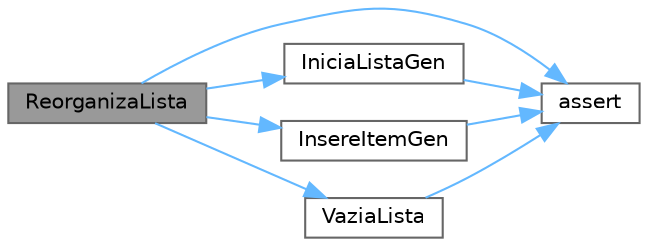 digraph "ReorganizaLista"
{
 // LATEX_PDF_SIZE
  bgcolor="transparent";
  edge [fontname=Helvetica,fontsize=10,labelfontname=Helvetica,labelfontsize=10];
  node [fontname=Helvetica,fontsize=10,shape=box,height=0.2,width=0.4];
  rankdir="LR";
  Node1 [label="ReorganizaLista",height=0.2,width=0.4,color="gray40", fillcolor="grey60", style="filled", fontcolor="black",tooltip="Função para organizar a lista dependendo da função passada como argumento, (Cria uma nova lista inclu..."];
  Node1 -> Node2 [color="steelblue1",style="solid"];
  Node2 [label="assert",height=0.2,width=0.4,color="grey40", fillcolor="white", style="filled",URL="$bitmap_8c.html#ae6321531d73ebab0e0f1081a903be53c",tooltip=" "];
  Node1 -> Node3 [color="steelblue1",style="solid"];
  Node3 [label="IniciaListaGen",height=0.2,width=0.4,color="grey40", fillcolor="white", style="filled",URL="$_listagen_8c.html#aa3d3ca705d1add67cffc08320b527b8f",tooltip="Inicia a lista vazia."];
  Node3 -> Node2 [color="steelblue1",style="solid"];
  Node1 -> Node4 [color="steelblue1",style="solid"];
  Node4 [label="InsereItemGen",height=0.2,width=0.4,color="grey40", fillcolor="white", style="filled",URL="$_listagen_8c.html#a5d9040485e36346089247b105cd770bc",tooltip="Insere um item no inicio da lista."];
  Node4 -> Node2 [color="steelblue1",style="solid"];
  Node1 -> Node5 [color="steelblue1",style="solid"];
  Node5 [label="VaziaLista",height=0.2,width=0.4,color="grey40", fillcolor="white", style="filled",URL="$_listagen_8c.html#ac4d8e872692a99169cacc1ef8e07e453",tooltip="Retorna 1 se a lista esta vazia, 0 caso contrário."];
  Node5 -> Node2 [color="steelblue1",style="solid"];
}
